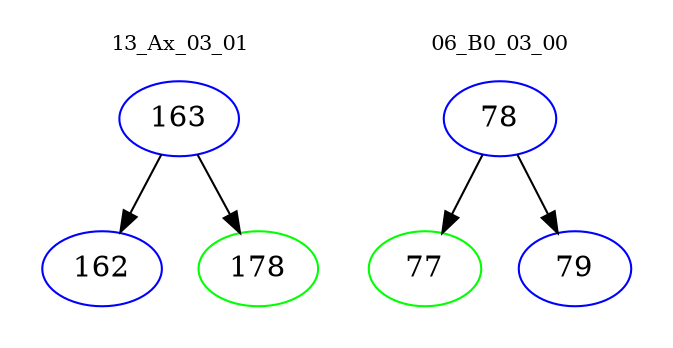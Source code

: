 digraph{
subgraph cluster_0 {
color = white
label = "13_Ax_03_01";
fontsize=10;
T0_163 [label="163", color="blue"]
T0_163 -> T0_162 [color="black"]
T0_162 [label="162", color="blue"]
T0_163 -> T0_178 [color="black"]
T0_178 [label="178", color="green"]
}
subgraph cluster_1 {
color = white
label = "06_B0_03_00";
fontsize=10;
T1_78 [label="78", color="blue"]
T1_78 -> T1_77 [color="black"]
T1_77 [label="77", color="green"]
T1_78 -> T1_79 [color="black"]
T1_79 [label="79", color="blue"]
}
}
